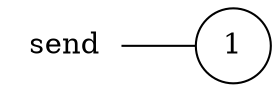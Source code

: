 digraph send {
	rankdir="LR";
	n_0 [label="send", shape="plaintext"];
	n_1 [id="1", shape=circle, label="1"];
	n_0 -> n_1 [arrowhead=none];

}
